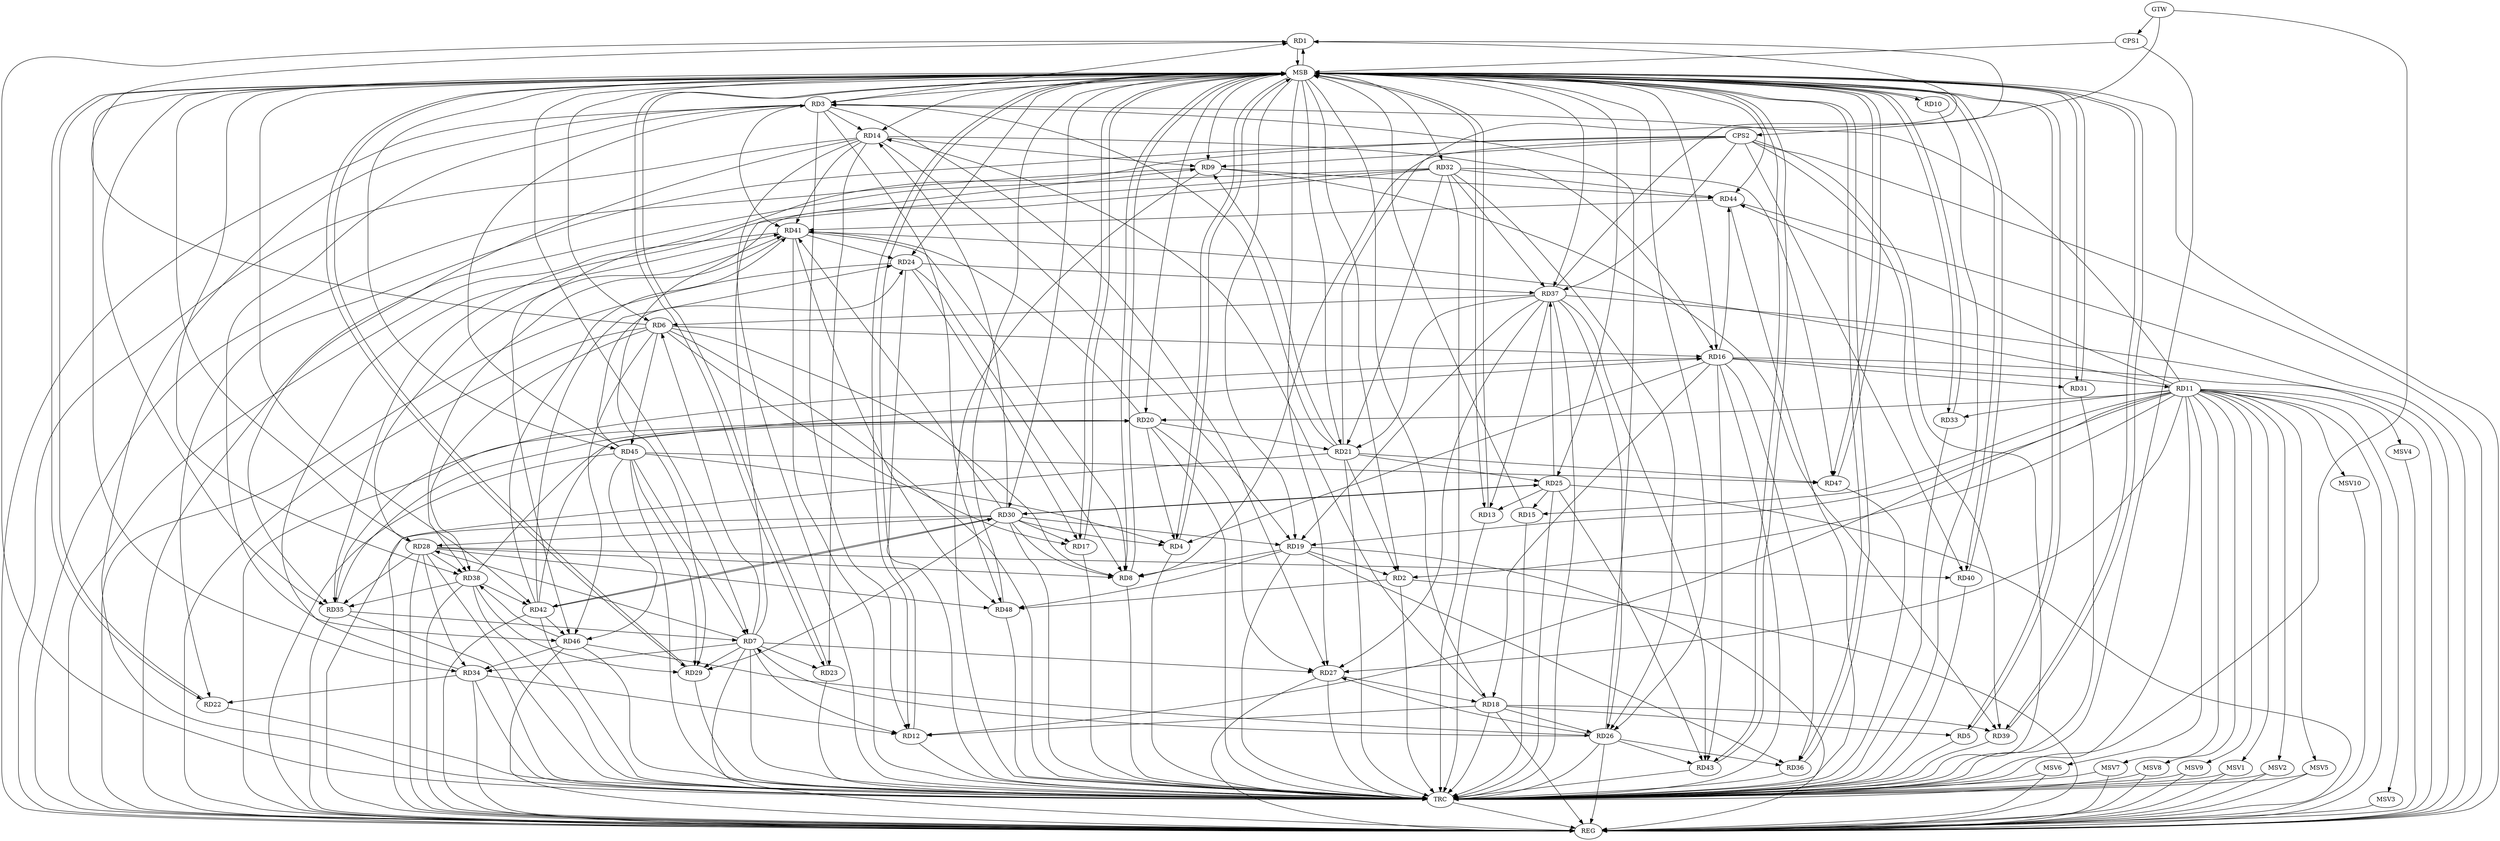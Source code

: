 strict digraph G {
  RD1 [ label="RD1" ];
  RD2 [ label="RD2" ];
  RD3 [ label="RD3" ];
  RD4 [ label="RD4" ];
  RD5 [ label="RD5" ];
  RD6 [ label="RD6" ];
  RD7 [ label="RD7" ];
  RD8 [ label="RD8" ];
  RD9 [ label="RD9" ];
  RD10 [ label="RD10" ];
  RD11 [ label="RD11" ];
  RD12 [ label="RD12" ];
  RD13 [ label="RD13" ];
  RD14 [ label="RD14" ];
  RD15 [ label="RD15" ];
  RD16 [ label="RD16" ];
  RD17 [ label="RD17" ];
  RD18 [ label="RD18" ];
  RD19 [ label="RD19" ];
  RD20 [ label="RD20" ];
  RD21 [ label="RD21" ];
  RD22 [ label="RD22" ];
  RD23 [ label="RD23" ];
  RD24 [ label="RD24" ];
  RD25 [ label="RD25" ];
  RD26 [ label="RD26" ];
  RD27 [ label="RD27" ];
  RD28 [ label="RD28" ];
  RD29 [ label="RD29" ];
  RD30 [ label="RD30" ];
  RD31 [ label="RD31" ];
  RD32 [ label="RD32" ];
  RD33 [ label="RD33" ];
  RD34 [ label="RD34" ];
  RD35 [ label="RD35" ];
  RD36 [ label="RD36" ];
  RD37 [ label="RD37" ];
  RD38 [ label="RD38" ];
  RD39 [ label="RD39" ];
  RD40 [ label="RD40" ];
  RD41 [ label="RD41" ];
  RD42 [ label="RD42" ];
  RD43 [ label="RD43" ];
  RD44 [ label="RD44" ];
  RD45 [ label="RD45" ];
  RD46 [ label="RD46" ];
  RD47 [ label="RD47" ];
  RD48 [ label="RD48" ];
  CPS1 [ label="CPS1" ];
  CPS2 [ label="CPS2" ];
  GTW [ label="GTW" ];
  REG [ label="REG" ];
  MSB [ label="MSB" ];
  TRC [ label="TRC" ];
  MSV1 [ label="MSV1" ];
  MSV2 [ label="MSV2" ];
  MSV3 [ label="MSV3" ];
  MSV4 [ label="MSV4" ];
  MSV5 [ label="MSV5" ];
  MSV6 [ label="MSV6" ];
  MSV7 [ label="MSV7" ];
  MSV8 [ label="MSV8" ];
  MSV9 [ label="MSV9" ];
  MSV10 [ label="MSV10" ];
  RD3 -> RD1;
  RD6 -> RD1;
  RD21 -> RD1;
  RD37 -> RD1;
  RD11 -> RD2;
  RD19 -> RD2;
  RD21 -> RD2;
  RD2 -> RD48;
  RD11 -> RD3;
  RD3 -> RD12;
  RD3 -> RD14;
  RD21 -> RD3;
  RD26 -> RD3;
  RD3 -> RD27;
  RD3 -> RD41;
  RD45 -> RD3;
  RD3 -> RD46;
  RD3 -> RD48;
  RD16 -> RD4;
  RD20 -> RD4;
  RD30 -> RD4;
  RD45 -> RD4;
  RD18 -> RD5;
  RD7 -> RD6;
  RD6 -> RD8;
  RD6 -> RD16;
  RD6 -> RD17;
  RD37 -> RD6;
  RD6 -> RD38;
  RD6 -> RD45;
  RD6 -> RD46;
  RD7 -> RD9;
  RD7 -> RD12;
  RD7 -> RD23;
  RD26 -> RD7;
  RD7 -> RD27;
  RD7 -> RD28;
  RD7 -> RD29;
  RD7 -> RD34;
  RD35 -> RD7;
  RD45 -> RD7;
  RD19 -> RD8;
  RD24 -> RD8;
  RD28 -> RD8;
  RD30 -> RD8;
  RD41 -> RD8;
  RD14 -> RD9;
  RD21 -> RD9;
  RD9 -> RD39;
  RD9 -> RD44;
  RD11 -> RD12;
  RD11 -> RD15;
  RD16 -> RD11;
  RD11 -> RD19;
  RD11 -> RD20;
  RD11 -> RD27;
  RD11 -> RD33;
  RD11 -> RD41;
  RD11 -> RD44;
  RD18 -> RD12;
  RD34 -> RD12;
  RD25 -> RD13;
  RD37 -> RD13;
  RD14 -> RD16;
  RD18 -> RD14;
  RD14 -> RD19;
  RD14 -> RD23;
  RD30 -> RD14;
  RD14 -> RD35;
  RD14 -> RD41;
  RD25 -> RD15;
  RD16 -> RD18;
  RD16 -> RD31;
  RD16 -> RD35;
  RD16 -> RD36;
  RD42 -> RD16;
  RD16 -> RD43;
  RD16 -> RD44;
  RD24 -> RD17;
  RD30 -> RD17;
  RD18 -> RD26;
  RD27 -> RD18;
  RD18 -> RD39;
  RD30 -> RD19;
  RD19 -> RD36;
  RD37 -> RD19;
  RD19 -> RD48;
  RD20 -> RD21;
  RD20 -> RD27;
  RD35 -> RD20;
  RD38 -> RD20;
  RD20 -> RD41;
  RD21 -> RD25;
  RD32 -> RD21;
  RD37 -> RD21;
  RD21 -> RD47;
  RD34 -> RD22;
  RD24 -> RD37;
  RD41 -> RD24;
  RD42 -> RD24;
  RD45 -> RD24;
  RD25 -> RD30;
  RD30 -> RD25;
  RD25 -> RD37;
  RD25 -> RD43;
  RD26 -> RD27;
  RD32 -> RD26;
  RD26 -> RD36;
  RD37 -> RD26;
  RD26 -> RD43;
  RD46 -> RD26;
  RD37 -> RD27;
  RD30 -> RD28;
  RD28 -> RD34;
  RD28 -> RD35;
  RD28 -> RD38;
  RD28 -> RD40;
  RD28 -> RD41;
  RD28 -> RD48;
  RD30 -> RD29;
  RD32 -> RD29;
  RD38 -> RD29;
  RD45 -> RD29;
  RD30 -> RD41;
  RD30 -> RD42;
  RD42 -> RD30;
  RD32 -> RD35;
  RD32 -> RD37;
  RD32 -> RD44;
  RD32 -> RD47;
  RD34 -> RD41;
  RD46 -> RD34;
  RD38 -> RD35;
  RD37 -> RD43;
  RD41 -> RD38;
  RD38 -> RD42;
  RD46 -> RD38;
  RD42 -> RD41;
  RD44 -> RD41;
  RD41 -> RD48;
  RD42 -> RD46;
  RD45 -> RD46;
  RD45 -> RD47;
  CPS2 -> RD9;
  CPS2 -> RD46;
  CPS2 -> RD37;
  CPS2 -> RD40;
  CPS2 -> RD8;
  CPS2 -> RD39;
  CPS2 -> RD22;
  GTW -> CPS1;
  GTW -> CPS2;
  RD2 -> REG;
  RD3 -> REG;
  RD6 -> REG;
  RD7 -> REG;
  RD9 -> REG;
  RD11 -> REG;
  RD14 -> REG;
  RD16 -> REG;
  RD18 -> REG;
  RD19 -> REG;
  RD20 -> REG;
  RD21 -> REG;
  RD24 -> REG;
  RD25 -> REG;
  RD26 -> REG;
  RD27 -> REG;
  RD28 -> REG;
  RD30 -> REG;
  RD32 -> REG;
  RD34 -> REG;
  RD35 -> REG;
  RD37 -> REG;
  RD38 -> REG;
  RD41 -> REG;
  RD42 -> REG;
  RD44 -> REG;
  RD45 -> REG;
  RD46 -> REG;
  CPS2 -> REG;
  RD1 -> MSB;
  MSB -> RD8;
  MSB -> RD9;
  MSB -> RD10;
  MSB -> RD20;
  MSB -> RD30;
  MSB -> RD32;
  MSB -> REG;
  RD4 -> MSB;
  MSB -> RD7;
  MSB -> RD19;
  RD5 -> MSB;
  MSB -> RD22;
  MSB -> RD23;
  MSB -> RD24;
  MSB -> RD35;
  RD8 -> MSB;
  MSB -> RD2;
  MSB -> RD18;
  MSB -> RD33;
  MSB -> RD40;
  MSB -> RD42;
  RD10 -> MSB;
  MSB -> RD29;
  MSB -> RD37;
  RD12 -> MSB;
  MSB -> RD1;
  MSB -> RD27;
  MSB -> RD36;
  MSB -> RD45;
  MSB -> RD47;
  RD13 -> MSB;
  MSB -> RD44;
  RD15 -> MSB;
  MSB -> RD6;
  MSB -> RD14;
  MSB -> RD21;
  MSB -> RD31;
  RD17 -> MSB;
  MSB -> RD26;
  RD22 -> MSB;
  MSB -> RD3;
  MSB -> RD13;
  RD23 -> MSB;
  MSB -> RD5;
  RD29 -> MSB;
  MSB -> RD28;
  RD31 -> MSB;
  MSB -> RD12;
  RD33 -> MSB;
  MSB -> RD38;
  MSB -> RD39;
  RD36 -> MSB;
  RD39 -> MSB;
  RD40 -> MSB;
  MSB -> RD43;
  RD43 -> MSB;
  MSB -> RD25;
  RD47 -> MSB;
  MSB -> RD17;
  MSB -> RD34;
  RD48 -> MSB;
  MSB -> RD16;
  CPS1 -> MSB;
  MSB -> RD4;
  RD1 -> TRC;
  RD2 -> TRC;
  RD3 -> TRC;
  RD4 -> TRC;
  RD5 -> TRC;
  RD6 -> TRC;
  RD7 -> TRC;
  RD8 -> TRC;
  RD9 -> TRC;
  RD10 -> TRC;
  RD11 -> TRC;
  RD12 -> TRC;
  RD13 -> TRC;
  RD14 -> TRC;
  RD15 -> TRC;
  RD16 -> TRC;
  RD17 -> TRC;
  RD18 -> TRC;
  RD19 -> TRC;
  RD20 -> TRC;
  RD21 -> TRC;
  RD22 -> TRC;
  RD23 -> TRC;
  RD24 -> TRC;
  RD25 -> TRC;
  RD26 -> TRC;
  RD27 -> TRC;
  RD28 -> TRC;
  RD29 -> TRC;
  RD30 -> TRC;
  RD31 -> TRC;
  RD32 -> TRC;
  RD33 -> TRC;
  RD34 -> TRC;
  RD35 -> TRC;
  RD36 -> TRC;
  RD37 -> TRC;
  RD38 -> TRC;
  RD39 -> TRC;
  RD40 -> TRC;
  RD41 -> TRC;
  RD42 -> TRC;
  RD43 -> TRC;
  RD44 -> TRC;
  RD45 -> TRC;
  RD46 -> TRC;
  RD47 -> TRC;
  RD48 -> TRC;
  CPS1 -> TRC;
  CPS2 -> TRC;
  GTW -> TRC;
  TRC -> REG;
  RD11 -> MSV1;
  RD11 -> MSV2;
  RD11 -> MSV3;
  RD11 -> MSV4;
  RD11 -> MSV5;
  MSV1 -> REG;
  MSV1 -> TRC;
  MSV2 -> REG;
  MSV2 -> TRC;
  MSV3 -> REG;
  MSV4 -> REG;
  MSV5 -> REG;
  MSV5 -> TRC;
  RD11 -> MSV6;
  MSV6 -> REG;
  MSV6 -> TRC;
  RD11 -> MSV7;
  RD11 -> MSV8;
  MSV7 -> REG;
  MSV7 -> TRC;
  MSV8 -> REG;
  MSV8 -> TRC;
  RD11 -> MSV9;
  RD11 -> MSV10;
  MSV9 -> REG;
  MSV9 -> TRC;
  MSV10 -> REG;
}
